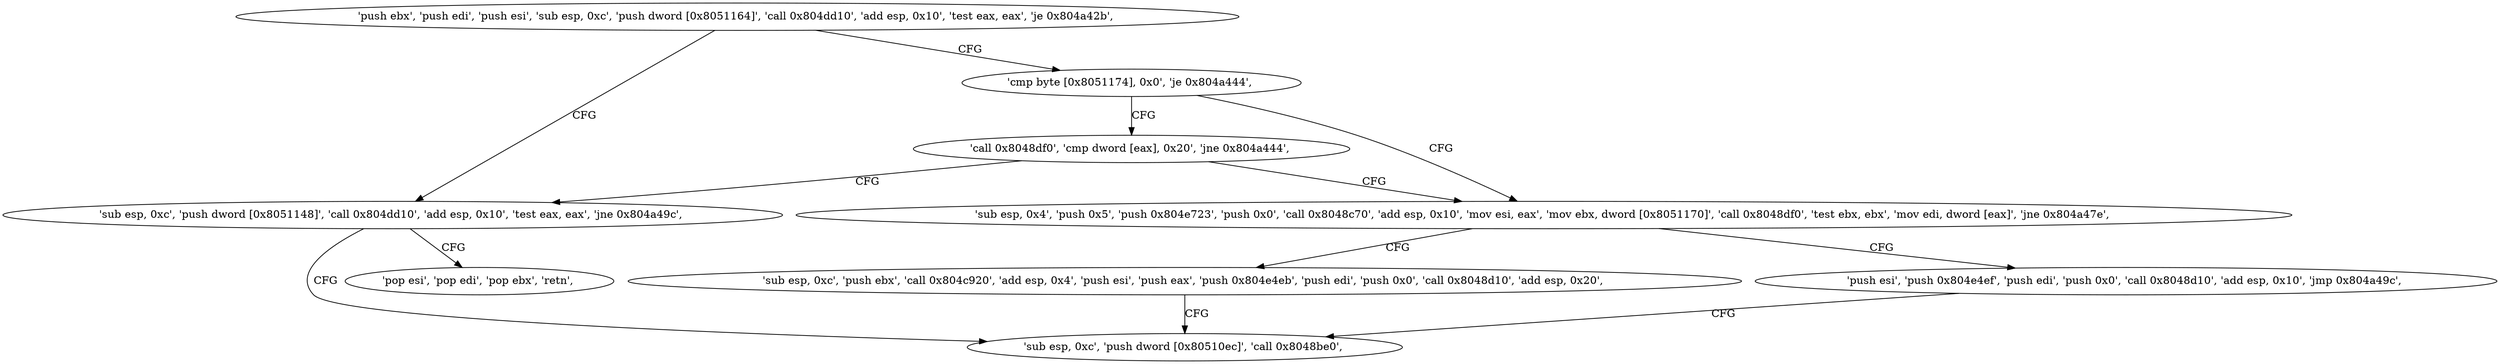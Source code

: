 digraph "func" {
"134521856" [label = "'push ebx', 'push edi', 'push esi', 'sub esp, 0xc', 'push dword [0x8051164]', 'call 0x804dd10', 'add esp, 0x10', 'test eax, eax', 'je 0x804a42b', " ]
"134521899" [label = "'sub esp, 0xc', 'push dword [0x8051148]', 'call 0x804dd10', 'add esp, 0x10', 'test eax, eax', 'jne 0x804a49c', " ]
"134521880" [label = "'cmp byte [0x8051174], 0x0', 'je 0x804a444', " ]
"134522012" [label = "'sub esp, 0xc', 'push dword [0x80510ec]', 'call 0x8048be0', " ]
"134521920" [label = "'pop esi', 'pop edi', 'pop ebx', 'retn', " ]
"134521924" [label = "'sub esp, 0x4', 'push 0x5', 'push 0x804e723', 'push 0x0', 'call 0x8048c70', 'add esp, 0x10', 'mov esi, eax', 'mov ebx, dword [0x8051170]', 'call 0x8048df0', 'test ebx, ebx', 'mov edi, dword [eax]', 'jne 0x804a47e', " ]
"134521889" [label = "'call 0x8048df0', 'cmp dword [eax], 0x20', 'jne 0x804a444', " ]
"134521982" [label = "'sub esp, 0xc', 'push ebx', 'call 0x804c920', 'add esp, 0x4', 'push esi', 'push eax', 'push 0x804e4eb', 'push edi', 'push 0x0', 'call 0x8048d10', 'add esp, 0x20', " ]
"134521963" [label = "'push esi', 'push 0x804e4ef', 'push edi', 'push 0x0', 'call 0x8048d10', 'add esp, 0x10', 'jmp 0x804a49c', " ]
"134521856" -> "134521899" [ label = "CFG" ]
"134521856" -> "134521880" [ label = "CFG" ]
"134521899" -> "134522012" [ label = "CFG" ]
"134521899" -> "134521920" [ label = "CFG" ]
"134521880" -> "134521924" [ label = "CFG" ]
"134521880" -> "134521889" [ label = "CFG" ]
"134521924" -> "134521982" [ label = "CFG" ]
"134521924" -> "134521963" [ label = "CFG" ]
"134521889" -> "134521924" [ label = "CFG" ]
"134521889" -> "134521899" [ label = "CFG" ]
"134521982" -> "134522012" [ label = "CFG" ]
"134521963" -> "134522012" [ label = "CFG" ]
}
